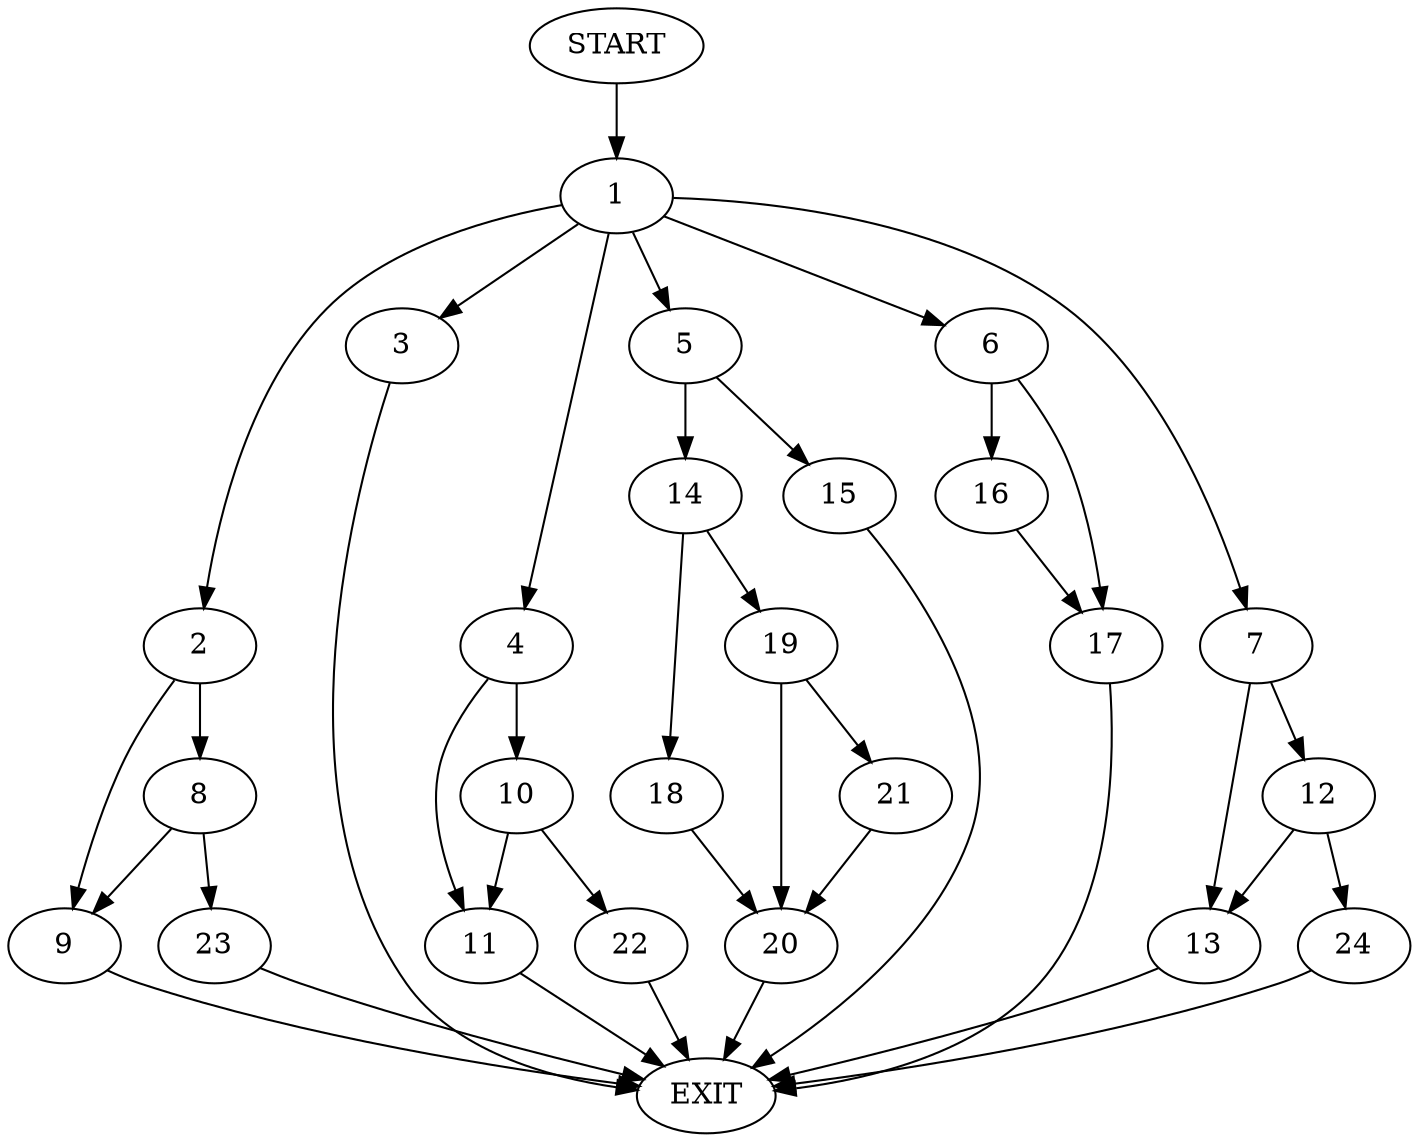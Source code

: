 digraph {
0 [label="START"]
25 [label="EXIT"]
0 -> 1
1 -> 2
1 -> 3
1 -> 4
1 -> 5
1 -> 6
1 -> 7
2 -> 8
2 -> 9
4 -> 10
4 -> 11
7 -> 12
7 -> 13
5 -> 14
5 -> 15
3 -> 25
6 -> 16
6 -> 17
15 -> 25
14 -> 18
14 -> 19
18 -> 20
19 -> 21
19 -> 20
20 -> 25
21 -> 20
16 -> 17
17 -> 25
10 -> 22
10 -> 11
11 -> 25
22 -> 25
8 -> 23
8 -> 9
9 -> 25
23 -> 25
12 -> 13
12 -> 24
13 -> 25
24 -> 25
}
